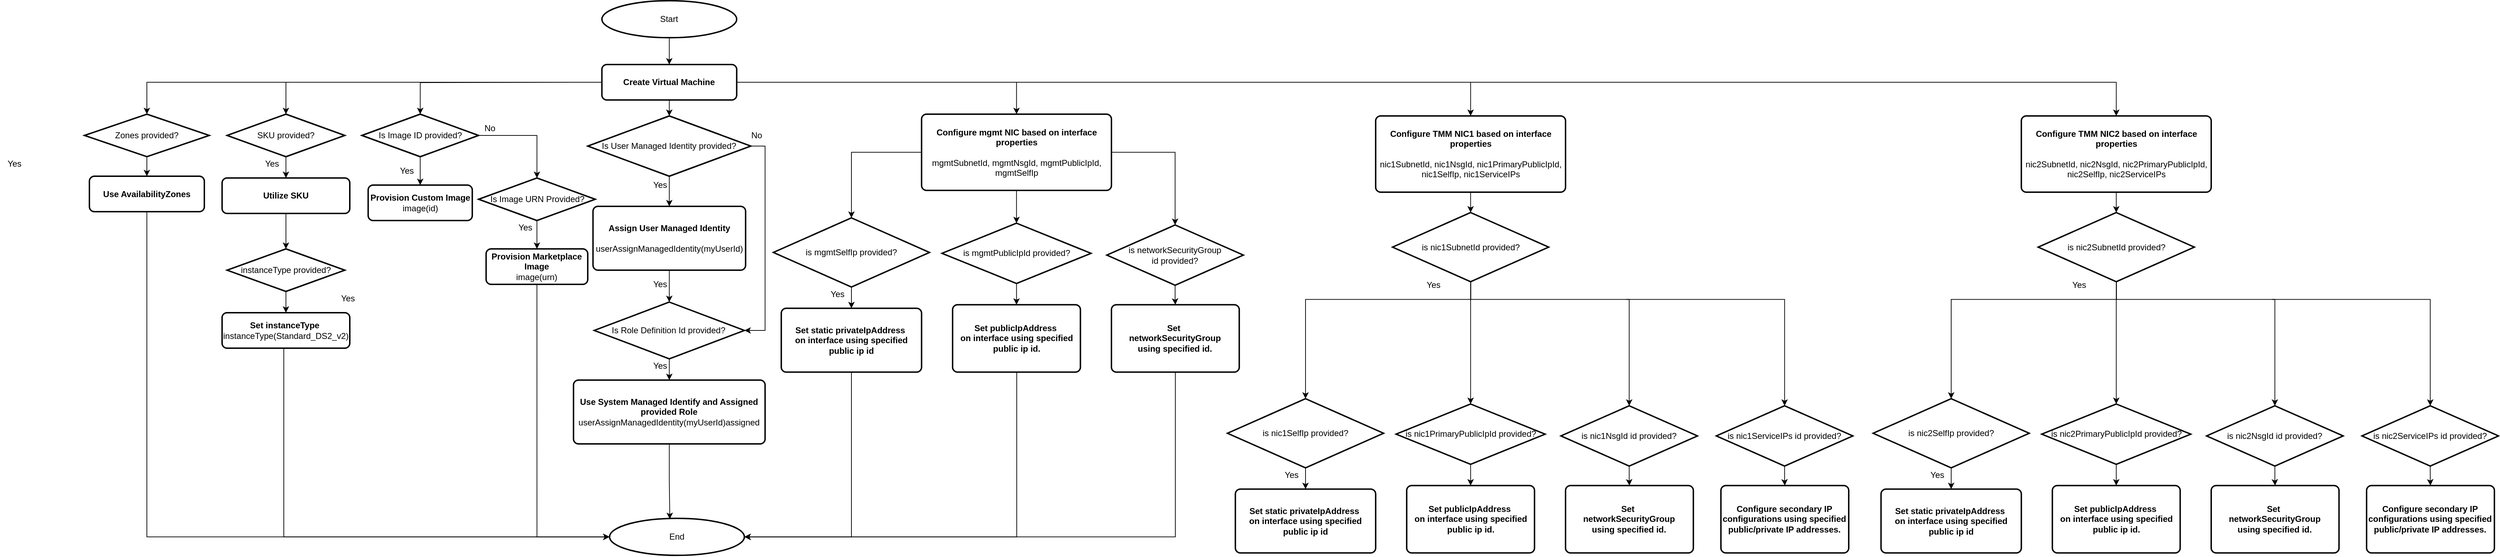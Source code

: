<mxfile version="13.9.5" type="device"><diagram id="C5RBs43oDa-KdzZeNtuy" name="Page-1"><mxGraphModel dx="3224" dy="2112" grid="1" gridSize="10" guides="1" tooltips="1" connect="1" arrows="1" fold="1" page="1" pageScale="1" pageWidth="827" pageHeight="1169" math="0" shadow="0"><root><mxCell id="WIyWlLk6GJQsqaUBKTNV-0"/><mxCell id="WIyWlLk6GJQsqaUBKTNV-1" parent="WIyWlLk6GJQsqaUBKTNV-0"/><mxCell id="RMS7R8UJaC6F2QO5qWQp-2" style="edgeStyle=orthogonalEdgeStyle;rounded=0;orthogonalLoop=1;jettySize=auto;html=1;exitX=0.5;exitY=1;exitDx=0;exitDy=0;exitPerimeter=0;" parent="WIyWlLk6GJQsqaUBKTNV-1" source="RMS7R8UJaC6F2QO5qWQp-0" target="RMS7R8UJaC6F2QO5qWQp-1" edge="1"><mxGeometry relative="1" as="geometry"/></mxCell><mxCell id="RMS7R8UJaC6F2QO5qWQp-0" value="Start" style="strokeWidth=2;html=1;shape=mxgraph.flowchart.start_1;whiteSpace=wrap;" parent="WIyWlLk6GJQsqaUBKTNV-1" vertex="1"><mxGeometry x="648.31" y="-20" width="190" height="52.18" as="geometry"/></mxCell><mxCell id="RMS7R8UJaC6F2QO5qWQp-8" style="edgeStyle=orthogonalEdgeStyle;rounded=0;orthogonalLoop=1;jettySize=auto;html=1;exitX=0;exitY=0.5;exitDx=0;exitDy=0;entryX=0.5;entryY=0;entryDx=0;entryDy=0;entryPerimeter=0;" parent="WIyWlLk6GJQsqaUBKTNV-1" source="RMS7R8UJaC6F2QO5qWQp-1" target="RMS7R8UJaC6F2QO5qWQp-7" edge="1"><mxGeometry relative="1" as="geometry"/></mxCell><mxCell id="RMS7R8UJaC6F2QO5qWQp-69" style="edgeStyle=orthogonalEdgeStyle;rounded=0;orthogonalLoop=1;jettySize=auto;html=1;entryX=0.5;entryY=0;entryDx=0;entryDy=0;entryPerimeter=0;" parent="WIyWlLk6GJQsqaUBKTNV-1" target="RMS7R8UJaC6F2QO5qWQp-11" edge="1"><mxGeometry relative="1" as="geometry"><mxPoint x="610" y="95" as="sourcePoint"/></mxGeometry></mxCell><mxCell id="RMS7R8UJaC6F2QO5qWQp-80" style="edgeStyle=orthogonalEdgeStyle;rounded=0;orthogonalLoop=1;jettySize=auto;html=1;exitX=0.5;exitY=1;exitDx=0;exitDy=0;entryX=0.5;entryY=0;entryDx=0;entryDy=0;entryPerimeter=0;" parent="WIyWlLk6GJQsqaUBKTNV-1" source="RMS7R8UJaC6F2QO5qWQp-1" target="RMS7R8UJaC6F2QO5qWQp-38" edge="1"><mxGeometry relative="1" as="geometry"/></mxCell><mxCell id="RMS7R8UJaC6F2QO5qWQp-82" style="edgeStyle=orthogonalEdgeStyle;rounded=0;orthogonalLoop=1;jettySize=auto;html=1;exitX=1;exitY=0.5;exitDx=0;exitDy=0;" parent="WIyWlLk6GJQsqaUBKTNV-1" source="RMS7R8UJaC6F2QO5qWQp-1" target="RMS7R8UJaC6F2QO5qWQp-79" edge="1"><mxGeometry relative="1" as="geometry"/></mxCell><mxCell id="RMS7R8UJaC6F2QO5qWQp-84" style="edgeStyle=orthogonalEdgeStyle;rounded=0;orthogonalLoop=1;jettySize=auto;html=1;exitX=0;exitY=0.5;exitDx=0;exitDy=0;entryX=0.5;entryY=0;entryDx=0;entryDy=0;entryPerimeter=0;" parent="WIyWlLk6GJQsqaUBKTNV-1" source="RMS7R8UJaC6F2QO5qWQp-1" target="RMS7R8UJaC6F2QO5qWQp-83" edge="1"><mxGeometry relative="1" as="geometry"/></mxCell><mxCell id="15H4J-Erxi-CRs9U1yE4-53" style="edgeStyle=orthogonalEdgeStyle;rounded=0;orthogonalLoop=1;jettySize=auto;html=1;entryX=0.5;entryY=0;entryDx=0;entryDy=0;" edge="1" parent="WIyWlLk6GJQsqaUBKTNV-1" source="RMS7R8UJaC6F2QO5qWQp-1" target="15H4J-Erxi-CRs9U1yE4-33"><mxGeometry relative="1" as="geometry"><mxPoint x="1940" y="140" as="targetPoint"/></mxGeometry></mxCell><mxCell id="15H4J-Erxi-CRs9U1yE4-77" style="edgeStyle=orthogonalEdgeStyle;rounded=0;orthogonalLoop=1;jettySize=auto;html=1;entryX=0.5;entryY=0;entryDx=0;entryDy=0;" edge="1" parent="WIyWlLk6GJQsqaUBKTNV-1" source="RMS7R8UJaC6F2QO5qWQp-1" target="15H4J-Erxi-CRs9U1yE4-57"><mxGeometry relative="1" as="geometry"/></mxCell><mxCell id="RMS7R8UJaC6F2QO5qWQp-1" value="&lt;b&gt;Create Virtual Machine&lt;/b&gt;" style="rounded=1;whiteSpace=wrap;html=1;absoluteArcSize=1;arcSize=14;strokeWidth=2;" parent="WIyWlLk6GJQsqaUBKTNV-1" vertex="1"><mxGeometry x="648.31" y="70" width="190" height="50" as="geometry"/></mxCell><mxCell id="RMS7R8UJaC6F2QO5qWQp-6" style="edgeStyle=orthogonalEdgeStyle;rounded=0;orthogonalLoop=1;jettySize=auto;html=1;exitX=0.5;exitY=1;exitDx=0;exitDy=0;exitPerimeter=0;entryX=0.5;entryY=0;entryDx=0;entryDy=0;" parent="WIyWlLk6GJQsqaUBKTNV-1" target="RMS7R8UJaC6F2QO5qWQp-5" edge="1"><mxGeometry relative="1" as="geometry"><mxPoint x="25" y="200" as="sourcePoint"/></mxGeometry></mxCell><mxCell id="RMS7R8UJaC6F2QO5qWQp-10" style="edgeStyle=orthogonalEdgeStyle;rounded=0;orthogonalLoop=1;jettySize=auto;html=1;exitX=0.5;exitY=1;exitDx=0;exitDy=0;exitPerimeter=0;" parent="WIyWlLk6GJQsqaUBKTNV-1" source="RMS7R8UJaC6F2QO5qWQp-7" target="RMS7R8UJaC6F2QO5qWQp-9" edge="1"><mxGeometry relative="1" as="geometry"/></mxCell><mxCell id="RMS7R8UJaC6F2QO5qWQp-7" value="SKU provided?" style="strokeWidth=2;html=1;shape=mxgraph.flowchart.decision;whiteSpace=wrap;" parent="WIyWlLk6GJQsqaUBKTNV-1" vertex="1"><mxGeometry x="120" y="140" width="166" height="60" as="geometry"/></mxCell><mxCell id="RMS7R8UJaC6F2QO5qWQp-15" style="edgeStyle=orthogonalEdgeStyle;rounded=0;orthogonalLoop=1;jettySize=auto;html=1;exitX=0.5;exitY=1;exitDx=0;exitDy=0;entryX=0.5;entryY=0;entryDx=0;entryDy=0;entryPerimeter=0;" parent="WIyWlLk6GJQsqaUBKTNV-1" source="RMS7R8UJaC6F2QO5qWQp-9" target="RMS7R8UJaC6F2QO5qWQp-14" edge="1"><mxGeometry relative="1" as="geometry"/></mxCell><mxCell id="RMS7R8UJaC6F2QO5qWQp-9" value="&lt;b&gt;Utilize SKU&lt;/b&gt;" style="rounded=1;whiteSpace=wrap;html=1;absoluteArcSize=1;arcSize=14;strokeWidth=2;" parent="WIyWlLk6GJQsqaUBKTNV-1" vertex="1"><mxGeometry x="113" y="230" width="180" height="50" as="geometry"/></mxCell><mxCell id="RMS7R8UJaC6F2QO5qWQp-29" style="edgeStyle=orthogonalEdgeStyle;rounded=0;orthogonalLoop=1;jettySize=auto;html=1;exitX=0.5;exitY=1;exitDx=0;exitDy=0;exitPerimeter=0;entryX=0.5;entryY=0;entryDx=0;entryDy=0;" parent="WIyWlLk6GJQsqaUBKTNV-1" source="RMS7R8UJaC6F2QO5qWQp-11" target="RMS7R8UJaC6F2QO5qWQp-23" edge="1"><mxGeometry relative="1" as="geometry"/></mxCell><mxCell id="RMS7R8UJaC6F2QO5qWQp-33" style="edgeStyle=orthogonalEdgeStyle;rounded=0;orthogonalLoop=1;jettySize=auto;html=1;exitX=1;exitY=0.5;exitDx=0;exitDy=0;exitPerimeter=0;entryX=0.5;entryY=0;entryDx=0;entryDy=0;entryPerimeter=0;" parent="WIyWlLk6GJQsqaUBKTNV-1" source="RMS7R8UJaC6F2QO5qWQp-11" target="RMS7R8UJaC6F2QO5qWQp-32" edge="1"><mxGeometry relative="1" as="geometry"/></mxCell><mxCell id="RMS7R8UJaC6F2QO5qWQp-11" value="Is Image ID provided?" style="strokeWidth=2;html=1;shape=mxgraph.flowchart.decision;whiteSpace=wrap;" parent="WIyWlLk6GJQsqaUBKTNV-1" vertex="1"><mxGeometry x="310" y="140" width="164.5" height="60" as="geometry"/></mxCell><mxCell id="RMS7R8UJaC6F2QO5qWQp-17" style="edgeStyle=orthogonalEdgeStyle;rounded=0;orthogonalLoop=1;jettySize=auto;html=1;exitX=0.5;exitY=1;exitDx=0;exitDy=0;exitPerimeter=0;entryX=0.5;entryY=0;entryDx=0;entryDy=0;" parent="WIyWlLk6GJQsqaUBKTNV-1" target="RMS7R8UJaC6F2QO5qWQp-16" edge="1"><mxGeometry relative="1" as="geometry"><mxPoint x="113" y="390" as="sourcePoint"/></mxGeometry></mxCell><mxCell id="RMS7R8UJaC6F2QO5qWQp-21" style="edgeStyle=orthogonalEdgeStyle;rounded=0;orthogonalLoop=1;jettySize=auto;html=1;exitX=0.5;exitY=1;exitDx=0;exitDy=0;exitPerimeter=0;entryX=0.5;entryY=0;entryDx=0;entryDy=0;" parent="WIyWlLk6GJQsqaUBKTNV-1" source="RMS7R8UJaC6F2QO5qWQp-14" target="RMS7R8UJaC6F2QO5qWQp-20" edge="1"><mxGeometry relative="1" as="geometry"/></mxCell><mxCell id="RMS7R8UJaC6F2QO5qWQp-14" value="instanceType provided?" style="strokeWidth=2;html=1;shape=mxgraph.flowchart.decision;whiteSpace=wrap;" parent="WIyWlLk6GJQsqaUBKTNV-1" vertex="1"><mxGeometry x="120" y="330" width="166" height="60" as="geometry"/></mxCell><mxCell id="RMS7R8UJaC6F2QO5qWQp-19" value="Yes" style="text;html=1;align=center;verticalAlign=middle;resizable=0;points=[];autosize=1;" parent="WIyWlLk6GJQsqaUBKTNV-1" vertex="1"><mxGeometry x="163" y="200" width="40" height="20" as="geometry"/></mxCell><mxCell id="RMS7R8UJaC6F2QO5qWQp-109" style="edgeStyle=orthogonalEdgeStyle;rounded=0;orthogonalLoop=1;jettySize=auto;html=1;exitX=0.25;exitY=1;exitDx=0;exitDy=0;entryX=0;entryY=0.5;entryDx=0;entryDy=0;entryPerimeter=0;" parent="WIyWlLk6GJQsqaUBKTNV-1" source="RMS7R8UJaC6F2QO5qWQp-20" target="RMS7R8UJaC6F2QO5qWQp-101" edge="1"><mxGeometry relative="1" as="geometry"><Array as="points"><mxPoint x="200" y="470"/><mxPoint x="200" y="736"/></Array></mxGeometry></mxCell><mxCell id="RMS7R8UJaC6F2QO5qWQp-20" value="&lt;b&gt;Set instanceType&lt;/b&gt;&amp;nbsp;&lt;br&gt;instanceType(Standard_DS2_v2)" style="rounded=1;whiteSpace=wrap;html=1;absoluteArcSize=1;arcSize=14;strokeWidth=2;" parent="WIyWlLk6GJQsqaUBKTNV-1" vertex="1"><mxGeometry x="113" y="420" width="180" height="50" as="geometry"/></mxCell><mxCell id="RMS7R8UJaC6F2QO5qWQp-22" value="Yes" style="text;html=1;align=center;verticalAlign=middle;resizable=0;points=[];autosize=1;" parent="WIyWlLk6GJQsqaUBKTNV-1" vertex="1"><mxGeometry x="270" y="390" width="40" height="20" as="geometry"/></mxCell><mxCell id="RMS7R8UJaC6F2QO5qWQp-23" value="&lt;b&gt;Provision Custom Image&lt;/b&gt;&lt;br&gt;image(id)" style="rounded=1;whiteSpace=wrap;html=1;absoluteArcSize=1;arcSize=14;strokeWidth=2;" parent="WIyWlLk6GJQsqaUBKTNV-1" vertex="1"><mxGeometry x="318.88" y="240" width="146.75" height="50" as="geometry"/></mxCell><mxCell id="RMS7R8UJaC6F2QO5qWQp-27" value="Yes" style="text;html=1;align=center;verticalAlign=middle;resizable=0;points=[];autosize=1;" parent="WIyWlLk6GJQsqaUBKTNV-1" vertex="1"><mxGeometry x="353" y="210" width="40" height="20" as="geometry"/></mxCell><mxCell id="RMS7R8UJaC6F2QO5qWQp-36" style="edgeStyle=orthogonalEdgeStyle;rounded=0;orthogonalLoop=1;jettySize=auto;html=1;exitX=0.5;exitY=1;exitDx=0;exitDy=0;exitPerimeter=0;entryX=0.5;entryY=0;entryDx=0;entryDy=0;" parent="WIyWlLk6GJQsqaUBKTNV-1" source="RMS7R8UJaC6F2QO5qWQp-32" target="RMS7R8UJaC6F2QO5qWQp-35" edge="1"><mxGeometry relative="1" as="geometry"/></mxCell><mxCell id="RMS7R8UJaC6F2QO5qWQp-32" value="Is Image URN Provided?" style="strokeWidth=2;html=1;shape=mxgraph.flowchart.decision;whiteSpace=wrap;" parent="WIyWlLk6GJQsqaUBKTNV-1" vertex="1"><mxGeometry x="474.5" y="230" width="164.5" height="60" as="geometry"/></mxCell><mxCell id="RMS7R8UJaC6F2QO5qWQp-34" value="No" style="text;html=1;align=center;verticalAlign=middle;resizable=0;points=[];autosize=1;" parent="WIyWlLk6GJQsqaUBKTNV-1" vertex="1"><mxGeometry x="474.5" y="150" width="30" height="20" as="geometry"/></mxCell><mxCell id="RMS7R8UJaC6F2QO5qWQp-111" style="edgeStyle=orthogonalEdgeStyle;rounded=0;orthogonalLoop=1;jettySize=auto;html=1;exitX=0.5;exitY=1;exitDx=0;exitDy=0;entryX=0;entryY=0.5;entryDx=0;entryDy=0;entryPerimeter=0;" parent="WIyWlLk6GJQsqaUBKTNV-1" source="RMS7R8UJaC6F2QO5qWQp-35" target="RMS7R8UJaC6F2QO5qWQp-101" edge="1"><mxGeometry relative="1" as="geometry"/></mxCell><mxCell id="RMS7R8UJaC6F2QO5qWQp-35" value="&lt;b&gt;Provision Marketplace Image&lt;/b&gt;&lt;br&gt;image(urn)" style="rounded=1;whiteSpace=wrap;html=1;absoluteArcSize=1;arcSize=14;strokeWidth=2;" parent="WIyWlLk6GJQsqaUBKTNV-1" vertex="1"><mxGeometry x="485.13" y="330" width="143.25" height="50" as="geometry"/></mxCell><mxCell id="RMS7R8UJaC6F2QO5qWQp-37" value="Yes" style="text;html=1;align=center;verticalAlign=middle;resizable=0;points=[];autosize=1;" parent="WIyWlLk6GJQsqaUBKTNV-1" vertex="1"><mxGeometry x="520" y="290" width="40" height="20" as="geometry"/></mxCell><mxCell id="RMS7R8UJaC6F2QO5qWQp-41" style="edgeStyle=orthogonalEdgeStyle;rounded=0;orthogonalLoop=1;jettySize=auto;html=1;exitX=0.5;exitY=1;exitDx=0;exitDy=0;exitPerimeter=0;entryX=0.5;entryY=0;entryDx=0;entryDy=0;" parent="WIyWlLk6GJQsqaUBKTNV-1" source="RMS7R8UJaC6F2QO5qWQp-38" target="RMS7R8UJaC6F2QO5qWQp-40" edge="1"><mxGeometry relative="1" as="geometry"/></mxCell><mxCell id="RMS7R8UJaC6F2QO5qWQp-53" style="edgeStyle=orthogonalEdgeStyle;rounded=0;orthogonalLoop=1;jettySize=auto;html=1;exitX=1;exitY=0.5;exitDx=0;exitDy=0;exitPerimeter=0;entryX=1;entryY=0.5;entryDx=0;entryDy=0;entryPerimeter=0;" parent="WIyWlLk6GJQsqaUBKTNV-1" source="RMS7R8UJaC6F2QO5qWQp-38" target="RMS7R8UJaC6F2QO5qWQp-49" edge="1"><mxGeometry relative="1" as="geometry"/></mxCell><mxCell id="RMS7R8UJaC6F2QO5qWQp-38" value="Is User Managed Identity provided?" style="strokeWidth=2;html=1;shape=mxgraph.flowchart.decision;whiteSpace=wrap;" parent="WIyWlLk6GJQsqaUBKTNV-1" vertex="1"><mxGeometry x="628.38" y="142.5" width="229.86" height="85" as="geometry"/></mxCell><mxCell id="RMS7R8UJaC6F2QO5qWQp-51" style="edgeStyle=orthogonalEdgeStyle;rounded=0;orthogonalLoop=1;jettySize=auto;html=1;exitX=0.5;exitY=1;exitDx=0;exitDy=0;entryX=0.5;entryY=0;entryDx=0;entryDy=0;entryPerimeter=0;" parent="WIyWlLk6GJQsqaUBKTNV-1" source="RMS7R8UJaC6F2QO5qWQp-40" target="RMS7R8UJaC6F2QO5qWQp-49" edge="1"><mxGeometry relative="1" as="geometry"/></mxCell><mxCell id="RMS7R8UJaC6F2QO5qWQp-40" value="&lt;b&gt;Assign User Managed Identity&lt;/b&gt;&lt;br&gt;&lt;br&gt;userAssignManagedIdentity(myUserId)" style="rounded=1;whiteSpace=wrap;html=1;absoluteArcSize=1;arcSize=14;strokeWidth=2;" parent="WIyWlLk6GJQsqaUBKTNV-1" vertex="1"><mxGeometry x="635.78" y="270" width="215.07" height="90" as="geometry"/></mxCell><mxCell id="RMS7R8UJaC6F2QO5qWQp-45" value="Yes" style="text;html=1;align=center;verticalAlign=middle;resizable=0;points=[];autosize=1;" parent="WIyWlLk6GJQsqaUBKTNV-1" vertex="1"><mxGeometry x="710" y="230" width="40" height="20" as="geometry"/></mxCell><mxCell id="RMS7R8UJaC6F2QO5qWQp-110" style="edgeStyle=orthogonalEdgeStyle;rounded=0;orthogonalLoop=1;jettySize=auto;html=1;entryX=0.447;entryY=0.019;entryDx=0;entryDy=0;entryPerimeter=0;" parent="WIyWlLk6GJQsqaUBKTNV-1" source="RMS7R8UJaC6F2QO5qWQp-46" target="RMS7R8UJaC6F2QO5qWQp-101" edge="1"><mxGeometry relative="1" as="geometry"/></mxCell><mxCell id="RMS7R8UJaC6F2QO5qWQp-46" value="&lt;b&gt;Use System Managed Identify and Assigned provided Role&lt;/b&gt;&lt;br&gt;userAssignManagedIdentity(myUserId)assigned" style="rounded=1;whiteSpace=wrap;html=1;absoluteArcSize=1;arcSize=14;strokeWidth=2;" parent="WIyWlLk6GJQsqaUBKTNV-1" vertex="1"><mxGeometry x="608.31" y="515" width="270" height="90" as="geometry"/></mxCell><mxCell id="RMS7R8UJaC6F2QO5qWQp-55" style="edgeStyle=orthogonalEdgeStyle;rounded=0;orthogonalLoop=1;jettySize=auto;html=1;exitX=0.5;exitY=1;exitDx=0;exitDy=0;exitPerimeter=0;entryX=0.5;entryY=0;entryDx=0;entryDy=0;" parent="WIyWlLk6GJQsqaUBKTNV-1" source="RMS7R8UJaC6F2QO5qWQp-49" target="RMS7R8UJaC6F2QO5qWQp-46" edge="1"><mxGeometry relative="1" as="geometry"/></mxCell><mxCell id="RMS7R8UJaC6F2QO5qWQp-49" value="Is Role Definition Id provided?&amp;nbsp;" style="strokeWidth=2;html=1;shape=mxgraph.flowchart.decision;whiteSpace=wrap;" parent="WIyWlLk6GJQsqaUBKTNV-1" vertex="1"><mxGeometry x="637.5" y="405" width="211.62" height="80" as="geometry"/></mxCell><mxCell id="RMS7R8UJaC6F2QO5qWQp-52" value="Yes" style="text;html=1;align=center;verticalAlign=middle;resizable=0;points=[];autosize=1;" parent="WIyWlLk6GJQsqaUBKTNV-1" vertex="1"><mxGeometry x="710" y="370" width="40" height="20" as="geometry"/></mxCell><mxCell id="RMS7R8UJaC6F2QO5qWQp-54" value="No" style="text;html=1;align=center;verticalAlign=middle;resizable=0;points=[];autosize=1;" parent="WIyWlLk6GJQsqaUBKTNV-1" vertex="1"><mxGeometry x="850.85" y="160" width="30" height="20" as="geometry"/></mxCell><mxCell id="RMS7R8UJaC6F2QO5qWQp-56" value="Yes" style="text;html=1;align=center;verticalAlign=middle;resizable=0;points=[];autosize=1;" parent="WIyWlLk6GJQsqaUBKTNV-1" vertex="1"><mxGeometry x="710" y="485" width="40" height="20" as="geometry"/></mxCell><mxCell id="RMS7R8UJaC6F2QO5qWQp-62" style="edgeStyle=orthogonalEdgeStyle;rounded=0;orthogonalLoop=1;jettySize=auto;html=1;exitX=0.5;exitY=1;exitDx=0;exitDy=0;exitPerimeter=0;" parent="WIyWlLk6GJQsqaUBKTNV-1" target="RMS7R8UJaC6F2QO5qWQp-61" edge="1"><mxGeometry relative="1" as="geometry"><mxPoint x="1003.8" y="220" as="sourcePoint"/></mxGeometry></mxCell><mxCell id="RMS7R8UJaC6F2QO5qWQp-66" style="edgeStyle=orthogonalEdgeStyle;rounded=0;orthogonalLoop=1;jettySize=auto;html=1;exitX=1;exitY=0.5;exitDx=0;exitDy=0;exitPerimeter=0;entryX=0.5;entryY=0;entryDx=0;entryDy=0;" parent="WIyWlLk6GJQsqaUBKTNV-1" target="RMS7R8UJaC6F2QO5qWQp-64" edge="1"><mxGeometry relative="1" as="geometry"><mxPoint x="1118.73" y="177.5" as="sourcePoint"/></mxGeometry></mxCell><mxCell id="RMS7R8UJaC6F2QO5qWQp-71" style="edgeStyle=orthogonalEdgeStyle;rounded=0;orthogonalLoop=1;jettySize=auto;html=1;exitX=0.5;exitY=1;exitDx=0;exitDy=0;" parent="WIyWlLk6GJQsqaUBKTNV-1" target="RMS7R8UJaC6F2QO5qWQp-70" edge="1"><mxGeometry relative="1" as="geometry"><mxPoint x="1003.8" y="340" as="sourcePoint"/></mxGeometry></mxCell><mxCell id="RMS7R8UJaC6F2QO5qWQp-74" style="edgeStyle=orthogonalEdgeStyle;rounded=0;orthogonalLoop=1;jettySize=auto;html=1;exitX=0.5;exitY=1;exitDx=0;exitDy=0;entryX=0.5;entryY=0;entryDx=0;entryDy=0;entryPerimeter=0;" parent="WIyWlLk6GJQsqaUBKTNV-1" target="RMS7R8UJaC6F2QO5qWQp-73" edge="1"><mxGeometry relative="1" as="geometry"><mxPoint x="1226.2" y="340" as="sourcePoint"/></mxGeometry></mxCell><mxCell id="RMS7R8UJaC6F2QO5qWQp-77" style="edgeStyle=orthogonalEdgeStyle;rounded=0;orthogonalLoop=1;jettySize=auto;html=1;exitX=0;exitY=0.5;exitDx=0;exitDy=0;exitPerimeter=0;entryX=1;entryY=0.5;entryDx=0;entryDy=0;" parent="WIyWlLk6GJQsqaUBKTNV-1" source="RMS7R8UJaC6F2QO5qWQp-73" edge="1"><mxGeometry relative="1" as="geometry"><mxPoint x="1086.9" y="430" as="targetPoint"/></mxGeometry></mxCell><mxCell id="RMS7R8UJaC6F2QO5qWQp-89" style="edgeStyle=orthogonalEdgeStyle;rounded=0;orthogonalLoop=1;jettySize=auto;html=1;exitX=0;exitY=0.5;exitDx=0;exitDy=0;" parent="WIyWlLk6GJQsqaUBKTNV-1" source="RMS7R8UJaC6F2QO5qWQp-79" target="RMS7R8UJaC6F2QO5qWQp-88" edge="1"><mxGeometry relative="1" as="geometry"/></mxCell><mxCell id="RMS7R8UJaC6F2QO5qWQp-91" style="edgeStyle=orthogonalEdgeStyle;rounded=0;orthogonalLoop=1;jettySize=auto;html=1;exitX=0.5;exitY=1;exitDx=0;exitDy=0;entryX=0.5;entryY=0;entryDx=0;entryDy=0;entryPerimeter=0;" parent="WIyWlLk6GJQsqaUBKTNV-1" source="RMS7R8UJaC6F2QO5qWQp-79" target="RMS7R8UJaC6F2QO5qWQp-90" edge="1"><mxGeometry relative="1" as="geometry"/></mxCell><mxCell id="RMS7R8UJaC6F2QO5qWQp-93" style="edgeStyle=orthogonalEdgeStyle;rounded=0;orthogonalLoop=1;jettySize=auto;html=1;exitX=1;exitY=0.5;exitDx=0;exitDy=0;entryX=0.5;entryY=0;entryDx=0;entryDy=0;entryPerimeter=0;" parent="WIyWlLk6GJQsqaUBKTNV-1" source="RMS7R8UJaC6F2QO5qWQp-79" target="RMS7R8UJaC6F2QO5qWQp-92" edge="1"><mxGeometry relative="1" as="geometry"/></mxCell><mxCell id="RMS7R8UJaC6F2QO5qWQp-79" value="&lt;b&gt;Configure mgmt NIC based on interface properties&lt;/b&gt;&lt;br&gt;&lt;br&gt;&lt;div&gt;mgmtSubnetId, mgmtNsgId, mgmtPublicIpId, mgmtSelfIp&lt;/div&gt;" style="rounded=1;whiteSpace=wrap;html=1;absoluteArcSize=1;arcSize=14;strokeWidth=2;" parent="WIyWlLk6GJQsqaUBKTNV-1" vertex="1"><mxGeometry x="1098.87" y="140" width="267.6" height="107.5" as="geometry"/></mxCell><mxCell id="RMS7R8UJaC6F2QO5qWQp-86" style="edgeStyle=orthogonalEdgeStyle;rounded=0;orthogonalLoop=1;jettySize=auto;html=1;exitX=0.5;exitY=1;exitDx=0;exitDy=0;exitPerimeter=0;entryX=0.5;entryY=0;entryDx=0;entryDy=0;" parent="WIyWlLk6GJQsqaUBKTNV-1" source="RMS7R8UJaC6F2QO5qWQp-83" target="RMS7R8UJaC6F2QO5qWQp-85" edge="1"><mxGeometry relative="1" as="geometry"/></mxCell><mxCell id="RMS7R8UJaC6F2QO5qWQp-83" value="Zones provided?" style="strokeWidth=2;html=1;shape=mxgraph.flowchart.decision;whiteSpace=wrap;" parent="WIyWlLk6GJQsqaUBKTNV-1" vertex="1"><mxGeometry x="-81" y="140" width="176" height="60" as="geometry"/></mxCell><mxCell id="RMS7R8UJaC6F2QO5qWQp-103" style="edgeStyle=orthogonalEdgeStyle;rounded=0;orthogonalLoop=1;jettySize=auto;html=1;exitX=0.5;exitY=1;exitDx=0;exitDy=0;entryX=0;entryY=0.5;entryDx=0;entryDy=0;entryPerimeter=0;" parent="WIyWlLk6GJQsqaUBKTNV-1" source="RMS7R8UJaC6F2QO5qWQp-85" target="RMS7R8UJaC6F2QO5qWQp-101" edge="1"><mxGeometry relative="1" as="geometry"/></mxCell><mxCell id="RMS7R8UJaC6F2QO5qWQp-85" value="&lt;b&gt;Use AvailabilityZones&lt;/b&gt;" style="rounded=1;whiteSpace=wrap;html=1;absoluteArcSize=1;arcSize=14;strokeWidth=2;" parent="WIyWlLk6GJQsqaUBKTNV-1" vertex="1"><mxGeometry x="-74" y="227.5" width="162" height="50" as="geometry"/></mxCell><mxCell id="RMS7R8UJaC6F2QO5qWQp-87" value="Yes" style="text;html=1;align=center;verticalAlign=middle;resizable=0;points=[];autosize=1;" parent="WIyWlLk6GJQsqaUBKTNV-1" vertex="1"><mxGeometry x="-200" y="200" width="40" height="20" as="geometry"/></mxCell><mxCell id="RMS7R8UJaC6F2QO5qWQp-97" style="edgeStyle=orthogonalEdgeStyle;rounded=0;orthogonalLoop=1;jettySize=auto;html=1;exitX=0.5;exitY=1;exitDx=0;exitDy=0;exitPerimeter=0;entryX=0.5;entryY=0;entryDx=0;entryDy=0;" parent="WIyWlLk6GJQsqaUBKTNV-1" source="RMS7R8UJaC6F2QO5qWQp-88" target="RMS7R8UJaC6F2QO5qWQp-94" edge="1"><mxGeometry relative="1" as="geometry"/></mxCell><mxCell id="RMS7R8UJaC6F2QO5qWQp-88" value="is mgmtSelfIp&amp;nbsp;provided?" style="strokeWidth=2;html=1;shape=mxgraph.flowchart.decision;whiteSpace=wrap;" parent="WIyWlLk6GJQsqaUBKTNV-1" vertex="1"><mxGeometry x="890" y="286.25" width="220" height="97.5" as="geometry"/></mxCell><mxCell id="RMS7R8UJaC6F2QO5qWQp-99" style="edgeStyle=orthogonalEdgeStyle;rounded=0;orthogonalLoop=1;jettySize=auto;html=1;exitX=0.5;exitY=1;exitDx=0;exitDy=0;exitPerimeter=0;" parent="WIyWlLk6GJQsqaUBKTNV-1" source="RMS7R8UJaC6F2QO5qWQp-90" target="RMS7R8UJaC6F2QO5qWQp-95" edge="1"><mxGeometry relative="1" as="geometry"/></mxCell><mxCell id="RMS7R8UJaC6F2QO5qWQp-90" value="is mgmtPublicIpId provided?" style="strokeWidth=2;html=1;shape=mxgraph.flowchart.decision;whiteSpace=wrap;" parent="WIyWlLk6GJQsqaUBKTNV-1" vertex="1"><mxGeometry x="1127.67" y="293.75" width="210" height="85" as="geometry"/></mxCell><mxCell id="RMS7R8UJaC6F2QO5qWQp-100" style="edgeStyle=orthogonalEdgeStyle;rounded=0;orthogonalLoop=1;jettySize=auto;html=1;exitX=0.5;exitY=1;exitDx=0;exitDy=0;exitPerimeter=0;" parent="WIyWlLk6GJQsqaUBKTNV-1" source="RMS7R8UJaC6F2QO5qWQp-92" target="RMS7R8UJaC6F2QO5qWQp-96" edge="1"><mxGeometry relative="1" as="geometry"/></mxCell><mxCell id="RMS7R8UJaC6F2QO5qWQp-92" value="is&amp;nbsp;networkSecurityGroup id&amp;nbsp;provided?" style="strokeWidth=2;html=1;shape=mxgraph.flowchart.decision;whiteSpace=wrap;" parent="WIyWlLk6GJQsqaUBKTNV-1" vertex="1"><mxGeometry x="1360" y="296.25" width="192.4" height="85" as="geometry"/></mxCell><mxCell id="RMS7R8UJaC6F2QO5qWQp-115" style="edgeStyle=orthogonalEdgeStyle;rounded=0;orthogonalLoop=1;jettySize=auto;html=1;exitX=0.5;exitY=1;exitDx=0;exitDy=0;entryX=1;entryY=0.5;entryDx=0;entryDy=0;entryPerimeter=0;" parent="WIyWlLk6GJQsqaUBKTNV-1" source="RMS7R8UJaC6F2QO5qWQp-94" target="RMS7R8UJaC6F2QO5qWQp-101" edge="1"><mxGeometry relative="1" as="geometry"/></mxCell><mxCell id="RMS7R8UJaC6F2QO5qWQp-94" value="&lt;div&gt;&lt;b&gt;Set static privateIpAddress&amp;nbsp;&lt;/b&gt;&lt;/div&gt;&lt;div&gt;&lt;b&gt;on interface using specified public ip id&lt;/b&gt;&lt;/div&gt;" style="rounded=1;whiteSpace=wrap;html=1;absoluteArcSize=1;arcSize=14;strokeWidth=2;" parent="WIyWlLk6GJQsqaUBKTNV-1" vertex="1"><mxGeometry x="901.13" y="413.75" width="197.74" height="90" as="geometry"/></mxCell><mxCell id="RMS7R8UJaC6F2QO5qWQp-117" style="edgeStyle=orthogonalEdgeStyle;rounded=0;orthogonalLoop=1;jettySize=auto;html=1;exitX=0.75;exitY=1;exitDx=0;exitDy=0;entryX=1;entryY=0.5;entryDx=0;entryDy=0;entryPerimeter=0;" parent="WIyWlLk6GJQsqaUBKTNV-1" source="RMS7R8UJaC6F2QO5qWQp-95" target="RMS7R8UJaC6F2QO5qWQp-101" edge="1"><mxGeometry relative="1" as="geometry"><Array as="points"><mxPoint x="1233" y="504"/><mxPoint x="1233" y="736"/></Array></mxGeometry></mxCell><mxCell id="RMS7R8UJaC6F2QO5qWQp-95" value="&lt;div&gt;&lt;b&gt;Set publicIpAddress&amp;nbsp;&lt;/b&gt;&lt;/div&gt;&lt;div&gt;&lt;b&gt;on interface using specified public ip id.&lt;/b&gt;&lt;/div&gt;" style="rounded=1;whiteSpace=wrap;html=1;absoluteArcSize=1;arcSize=14;strokeWidth=2;" parent="WIyWlLk6GJQsqaUBKTNV-1" vertex="1"><mxGeometry x="1142.6" y="408.75" width="180.14" height="95" as="geometry"/></mxCell><mxCell id="RMS7R8UJaC6F2QO5qWQp-121" style="edgeStyle=orthogonalEdgeStyle;rounded=0;orthogonalLoop=1;jettySize=auto;html=1;exitX=0.5;exitY=1;exitDx=0;exitDy=0;entryX=1;entryY=0.5;entryDx=0;entryDy=0;entryPerimeter=0;" parent="WIyWlLk6GJQsqaUBKTNV-1" source="RMS7R8UJaC6F2QO5qWQp-96" target="RMS7R8UJaC6F2QO5qWQp-101" edge="1"><mxGeometry relative="1" as="geometry"/></mxCell><mxCell id="RMS7R8UJaC6F2QO5qWQp-96" value="&lt;b&gt;Set&amp;nbsp;&lt;/b&gt;&lt;div&gt;&lt;b&gt;networkSecurityGroup&lt;/b&gt;&lt;/div&gt;&lt;div&gt;&lt;b&gt;using specified id.&lt;/b&gt;&lt;/div&gt;" style="rounded=1;whiteSpace=wrap;html=1;absoluteArcSize=1;arcSize=14;strokeWidth=2;" parent="WIyWlLk6GJQsqaUBKTNV-1" vertex="1"><mxGeometry x="1366.47" y="408.75" width="180.14" height="95" as="geometry"/></mxCell><mxCell id="RMS7R8UJaC6F2QO5qWQp-98" value="Yes" style="text;html=1;align=center;verticalAlign=middle;resizable=0;points=[];autosize=1;" parent="WIyWlLk6GJQsqaUBKTNV-1" vertex="1"><mxGeometry x="960" y="383.75" width="40" height="20" as="geometry"/></mxCell><mxCell id="RMS7R8UJaC6F2QO5qWQp-101" value="End" style="strokeWidth=2;html=1;shape=mxgraph.flowchart.start_1;whiteSpace=wrap;" parent="WIyWlLk6GJQsqaUBKTNV-1" vertex="1"><mxGeometry x="659.12" y="710" width="190" height="52.18" as="geometry"/></mxCell><mxCell id="15H4J-Erxi-CRs9U1yE4-30" style="edgeStyle=orthogonalEdgeStyle;rounded=0;orthogonalLoop=1;jettySize=auto;html=1;" edge="1" parent="WIyWlLk6GJQsqaUBKTNV-1" target="15H4J-Erxi-CRs9U1yE4-35"><mxGeometry relative="1" as="geometry"><mxPoint x="1873" y="361.25" as="sourcePoint"/><Array as="points"><mxPoint x="1873" y="401.25"/><mxPoint x="1640" y="401.25"/></Array></mxGeometry></mxCell><mxCell id="15H4J-Erxi-CRs9U1yE4-31" style="edgeStyle=orthogonalEdgeStyle;rounded=0;orthogonalLoop=1;jettySize=auto;html=1;exitX=0.5;exitY=1;exitDx=0;exitDy=0;entryX=0.5;entryY=0;entryDx=0;entryDy=0;entryPerimeter=0;" edge="1" parent="WIyWlLk6GJQsqaUBKTNV-1" source="15H4J-Erxi-CRs9U1yE4-44" target="15H4J-Erxi-CRs9U1yE4-37"><mxGeometry relative="1" as="geometry"/></mxCell><mxCell id="15H4J-Erxi-CRs9U1yE4-32" style="edgeStyle=orthogonalEdgeStyle;rounded=0;orthogonalLoop=1;jettySize=auto;html=1;entryX=0.5;entryY=0;entryDx=0;entryDy=0;entryPerimeter=0;" edge="1" parent="WIyWlLk6GJQsqaUBKTNV-1" target="15H4J-Erxi-CRs9U1yE4-39"><mxGeometry relative="1" as="geometry"><mxPoint x="1873" y="361.25" as="sourcePoint"/><Array as="points"><mxPoint x="1873" y="401.25"/><mxPoint x="2096" y="401.25"/></Array></mxGeometry></mxCell><mxCell id="15H4J-Erxi-CRs9U1yE4-33" value="&lt;b&gt;Configure TMM NIC1 based on interface properties&lt;/b&gt;&lt;br&gt;&lt;br&gt;&lt;div&gt;nic1SubnetId, nic1NsgId, nic1PrimaryPublicIpId, nic1SelfIp, nic1ServiceIPs&lt;/div&gt;" style="rounded=1;whiteSpace=wrap;html=1;absoluteArcSize=1;arcSize=14;strokeWidth=2;" vertex="1" parent="WIyWlLk6GJQsqaUBKTNV-1"><mxGeometry x="1738.87" y="142.5" width="267.6" height="107.5" as="geometry"/></mxCell><mxCell id="15H4J-Erxi-CRs9U1yE4-34" style="edgeStyle=orthogonalEdgeStyle;rounded=0;orthogonalLoop=1;jettySize=auto;html=1;exitX=0.5;exitY=1;exitDx=0;exitDy=0;exitPerimeter=0;entryX=0.5;entryY=0;entryDx=0;entryDy=0;" edge="1" parent="WIyWlLk6GJQsqaUBKTNV-1" source="15H4J-Erxi-CRs9U1yE4-35" target="15H4J-Erxi-CRs9U1yE4-40"><mxGeometry relative="1" as="geometry"/></mxCell><mxCell id="15H4J-Erxi-CRs9U1yE4-35" value="is nic1SelfIp&amp;nbsp;provided?" style="strokeWidth=2;html=1;shape=mxgraph.flowchart.decision;whiteSpace=wrap;" vertex="1" parent="WIyWlLk6GJQsqaUBKTNV-1"><mxGeometry x="1530" y="541.25" width="220" height="97.5" as="geometry"/></mxCell><mxCell id="15H4J-Erxi-CRs9U1yE4-36" style="edgeStyle=orthogonalEdgeStyle;rounded=0;orthogonalLoop=1;jettySize=auto;html=1;exitX=0.5;exitY=1;exitDx=0;exitDy=0;exitPerimeter=0;" edge="1" parent="WIyWlLk6GJQsqaUBKTNV-1" source="15H4J-Erxi-CRs9U1yE4-37" target="15H4J-Erxi-CRs9U1yE4-41"><mxGeometry relative="1" as="geometry"/></mxCell><mxCell id="15H4J-Erxi-CRs9U1yE4-37" value="is nic1PrimaryPublicIpId&amp;nbsp;provided?" style="strokeWidth=2;html=1;shape=mxgraph.flowchart.decision;whiteSpace=wrap;" vertex="1" parent="WIyWlLk6GJQsqaUBKTNV-1"><mxGeometry x="1767.67" y="548.75" width="210" height="85" as="geometry"/></mxCell><mxCell id="15H4J-Erxi-CRs9U1yE4-38" style="edgeStyle=orthogonalEdgeStyle;rounded=0;orthogonalLoop=1;jettySize=auto;html=1;exitX=0.5;exitY=1;exitDx=0;exitDy=0;exitPerimeter=0;" edge="1" parent="WIyWlLk6GJQsqaUBKTNV-1" source="15H4J-Erxi-CRs9U1yE4-39" target="15H4J-Erxi-CRs9U1yE4-42"><mxGeometry relative="1" as="geometry"/></mxCell><mxCell id="15H4J-Erxi-CRs9U1yE4-39" value="is nic1NsgId&amp;nbsp;id&amp;nbsp;provided?" style="strokeWidth=2;html=1;shape=mxgraph.flowchart.decision;whiteSpace=wrap;" vertex="1" parent="WIyWlLk6GJQsqaUBKTNV-1"><mxGeometry x="2000" y="551.25" width="192.4" height="85" as="geometry"/></mxCell><mxCell id="15H4J-Erxi-CRs9U1yE4-40" value="&lt;div&gt;&lt;b&gt;Set static privateIpAddress&amp;nbsp;&lt;/b&gt;&lt;/div&gt;&lt;div&gt;&lt;b&gt;on interface using specified public ip id&lt;/b&gt;&lt;/div&gt;" style="rounded=1;whiteSpace=wrap;html=1;absoluteArcSize=1;arcSize=14;strokeWidth=2;" vertex="1" parent="WIyWlLk6GJQsqaUBKTNV-1"><mxGeometry x="1541.13" y="668.75" width="197.74" height="90" as="geometry"/></mxCell><mxCell id="15H4J-Erxi-CRs9U1yE4-41" value="&lt;div&gt;&lt;b&gt;Set publicIpAddress&amp;nbsp;&lt;/b&gt;&lt;/div&gt;&lt;div&gt;&lt;b&gt;on interface using specified public ip id.&lt;/b&gt;&lt;/div&gt;" style="rounded=1;whiteSpace=wrap;html=1;absoluteArcSize=1;arcSize=14;strokeWidth=2;" vertex="1" parent="WIyWlLk6GJQsqaUBKTNV-1"><mxGeometry x="1782.6" y="663.75" width="180.14" height="95" as="geometry"/></mxCell><mxCell id="15H4J-Erxi-CRs9U1yE4-42" value="&lt;b&gt;Set&amp;nbsp;&lt;/b&gt;&lt;div&gt;&lt;b&gt;networkSecurityGroup&lt;/b&gt;&lt;/div&gt;&lt;div&gt;&lt;b&gt;using specified id.&lt;/b&gt;&lt;/div&gt;" style="rounded=1;whiteSpace=wrap;html=1;absoluteArcSize=1;arcSize=14;strokeWidth=2;" vertex="1" parent="WIyWlLk6GJQsqaUBKTNV-1"><mxGeometry x="2006.47" y="663.75" width="180.14" height="95" as="geometry"/></mxCell><mxCell id="15H4J-Erxi-CRs9U1yE4-43" value="Yes" style="text;html=1;align=center;verticalAlign=middle;resizable=0;points=[];autosize=1;" vertex="1" parent="WIyWlLk6GJQsqaUBKTNV-1"><mxGeometry x="1600" y="638.75" width="40" height="20" as="geometry"/></mxCell><mxCell id="15H4J-Erxi-CRs9U1yE4-44" value="is nic1SubnetId&amp;nbsp;provided?" style="strokeWidth=2;html=1;shape=mxgraph.flowchart.decision;whiteSpace=wrap;" vertex="1" parent="WIyWlLk6GJQsqaUBKTNV-1"><mxGeometry x="1762.67" y="278.75" width="220" height="97.5" as="geometry"/></mxCell><mxCell id="15H4J-Erxi-CRs9U1yE4-45" style="edgeStyle=orthogonalEdgeStyle;rounded=0;orthogonalLoop=1;jettySize=auto;html=1;exitX=0.5;exitY=1;exitDx=0;exitDy=0;entryX=0.5;entryY=0;entryDx=0;entryDy=0;entryPerimeter=0;" edge="1" parent="WIyWlLk6GJQsqaUBKTNV-1" source="15H4J-Erxi-CRs9U1yE4-33" target="15H4J-Erxi-CRs9U1yE4-44"><mxGeometry relative="1" as="geometry"><mxPoint x="1872.67" y="250" as="sourcePoint"/><mxPoint x="1872.67" y="548.75" as="targetPoint"/></mxGeometry></mxCell><mxCell id="15H4J-Erxi-CRs9U1yE4-46" value="Yes" style="text;html=1;align=center;verticalAlign=middle;resizable=0;points=[];autosize=1;" vertex="1" parent="WIyWlLk6GJQsqaUBKTNV-1"><mxGeometry x="1800" y="371.25" width="40" height="20" as="geometry"/></mxCell><mxCell id="15H4J-Erxi-CRs9U1yE4-47" style="edgeStyle=orthogonalEdgeStyle;rounded=0;orthogonalLoop=1;jettySize=auto;html=1;entryX=0.5;entryY=0;entryDx=0;entryDy=0;entryPerimeter=0;" edge="1" parent="WIyWlLk6GJQsqaUBKTNV-1" target="15H4J-Erxi-CRs9U1yE4-48"><mxGeometry relative="1" as="geometry"><mxPoint x="2092" y="401.25" as="sourcePoint"/><Array as="points"><mxPoint x="2092" y="401.25"/><mxPoint x="2315" y="401.25"/></Array></mxGeometry></mxCell><mxCell id="15H4J-Erxi-CRs9U1yE4-52" style="edgeStyle=orthogonalEdgeStyle;rounded=0;orthogonalLoop=1;jettySize=auto;html=1;entryX=0.5;entryY=0;entryDx=0;entryDy=0;" edge="1" parent="WIyWlLk6GJQsqaUBKTNV-1" source="15H4J-Erxi-CRs9U1yE4-48" target="15H4J-Erxi-CRs9U1yE4-49"><mxGeometry relative="1" as="geometry"/></mxCell><mxCell id="15H4J-Erxi-CRs9U1yE4-48" value="is nic1ServiceIPs&amp;nbsp;id&amp;nbsp;provided?" style="strokeWidth=2;html=1;shape=mxgraph.flowchart.decision;whiteSpace=wrap;" vertex="1" parent="WIyWlLk6GJQsqaUBKTNV-1"><mxGeometry x="2219" y="551.25" width="192.4" height="85" as="geometry"/></mxCell><mxCell id="15H4J-Erxi-CRs9U1yE4-49" value="&lt;b&gt;Configure secondary IP configurations using specified public/private IP addresses.&lt;/b&gt;" style="rounded=1;whiteSpace=wrap;html=1;absoluteArcSize=1;arcSize=14;strokeWidth=2;" vertex="1" parent="WIyWlLk6GJQsqaUBKTNV-1"><mxGeometry x="2225.47" y="663.75" width="180.14" height="95" as="geometry"/></mxCell><mxCell id="15H4J-Erxi-CRs9U1yE4-54" style="edgeStyle=orthogonalEdgeStyle;rounded=0;orthogonalLoop=1;jettySize=auto;html=1;" edge="1" parent="WIyWlLk6GJQsqaUBKTNV-1" target="15H4J-Erxi-CRs9U1yE4-59"><mxGeometry relative="1" as="geometry"><mxPoint x="2783" y="361.25" as="sourcePoint"/><Array as="points"><mxPoint x="2783" y="401.25"/><mxPoint x="2550" y="401.25"/></Array></mxGeometry></mxCell><mxCell id="15H4J-Erxi-CRs9U1yE4-55" style="edgeStyle=orthogonalEdgeStyle;rounded=0;orthogonalLoop=1;jettySize=auto;html=1;exitX=0.5;exitY=1;exitDx=0;exitDy=0;entryX=0.5;entryY=0;entryDx=0;entryDy=0;entryPerimeter=0;" edge="1" parent="WIyWlLk6GJQsqaUBKTNV-1" source="15H4J-Erxi-CRs9U1yE4-68" target="15H4J-Erxi-CRs9U1yE4-61"><mxGeometry relative="1" as="geometry"/></mxCell><mxCell id="15H4J-Erxi-CRs9U1yE4-56" style="edgeStyle=orthogonalEdgeStyle;rounded=0;orthogonalLoop=1;jettySize=auto;html=1;entryX=0.5;entryY=0;entryDx=0;entryDy=0;entryPerimeter=0;" edge="1" parent="WIyWlLk6GJQsqaUBKTNV-1" target="15H4J-Erxi-CRs9U1yE4-63"><mxGeometry relative="1" as="geometry"><mxPoint x="2783" y="361.25" as="sourcePoint"/><Array as="points"><mxPoint x="2783" y="401.25"/><mxPoint x="3006" y="401.25"/></Array></mxGeometry></mxCell><mxCell id="15H4J-Erxi-CRs9U1yE4-57" value="&lt;b&gt;Configure TMM NIC2 based on interface properties&lt;/b&gt;&lt;br&gt;&lt;br&gt;&lt;div&gt;&lt;/div&gt;nic2SubnetId, nic2NsgId, nic2PrimaryPublicIpId, nic2SelfIp, nic2ServiceIPs" style="rounded=1;whiteSpace=wrap;html=1;absoluteArcSize=1;arcSize=14;strokeWidth=2;" vertex="1" parent="WIyWlLk6GJQsqaUBKTNV-1"><mxGeometry x="2648.87" y="142.5" width="267.6" height="107.5" as="geometry"/></mxCell><mxCell id="15H4J-Erxi-CRs9U1yE4-58" style="edgeStyle=orthogonalEdgeStyle;rounded=0;orthogonalLoop=1;jettySize=auto;html=1;exitX=0.5;exitY=1;exitDx=0;exitDy=0;exitPerimeter=0;entryX=0.5;entryY=0;entryDx=0;entryDy=0;" edge="1" parent="WIyWlLk6GJQsqaUBKTNV-1" source="15H4J-Erxi-CRs9U1yE4-59" target="15H4J-Erxi-CRs9U1yE4-64"><mxGeometry relative="1" as="geometry"/></mxCell><mxCell id="15H4J-Erxi-CRs9U1yE4-59" value="is nic2SelfIp&amp;nbsp;provided?" style="strokeWidth=2;html=1;shape=mxgraph.flowchart.decision;whiteSpace=wrap;" vertex="1" parent="WIyWlLk6GJQsqaUBKTNV-1"><mxGeometry x="2440" y="541.25" width="220" height="97.5" as="geometry"/></mxCell><mxCell id="15H4J-Erxi-CRs9U1yE4-60" style="edgeStyle=orthogonalEdgeStyle;rounded=0;orthogonalLoop=1;jettySize=auto;html=1;exitX=0.5;exitY=1;exitDx=0;exitDy=0;exitPerimeter=0;" edge="1" parent="WIyWlLk6GJQsqaUBKTNV-1" source="15H4J-Erxi-CRs9U1yE4-61" target="15H4J-Erxi-CRs9U1yE4-65"><mxGeometry relative="1" as="geometry"/></mxCell><mxCell id="15H4J-Erxi-CRs9U1yE4-61" value="is nic2PrimaryPublicIpId&amp;nbsp;provided?" style="strokeWidth=2;html=1;shape=mxgraph.flowchart.decision;whiteSpace=wrap;" vertex="1" parent="WIyWlLk6GJQsqaUBKTNV-1"><mxGeometry x="2677.67" y="548.75" width="210" height="85" as="geometry"/></mxCell><mxCell id="15H4J-Erxi-CRs9U1yE4-62" style="edgeStyle=orthogonalEdgeStyle;rounded=0;orthogonalLoop=1;jettySize=auto;html=1;exitX=0.5;exitY=1;exitDx=0;exitDy=0;exitPerimeter=0;" edge="1" parent="WIyWlLk6GJQsqaUBKTNV-1" source="15H4J-Erxi-CRs9U1yE4-63" target="15H4J-Erxi-CRs9U1yE4-66"><mxGeometry relative="1" as="geometry"/></mxCell><mxCell id="15H4J-Erxi-CRs9U1yE4-63" value="is nic2NsgId&amp;nbsp;id&amp;nbsp;provided?" style="strokeWidth=2;html=1;shape=mxgraph.flowchart.decision;whiteSpace=wrap;" vertex="1" parent="WIyWlLk6GJQsqaUBKTNV-1"><mxGeometry x="2910" y="551.25" width="192.4" height="85" as="geometry"/></mxCell><mxCell id="15H4J-Erxi-CRs9U1yE4-64" value="&lt;div&gt;&lt;b&gt;Set static privateIpAddress&amp;nbsp;&lt;/b&gt;&lt;/div&gt;&lt;div&gt;&lt;b&gt;on interface using specified public ip id&lt;/b&gt;&lt;/div&gt;" style="rounded=1;whiteSpace=wrap;html=1;absoluteArcSize=1;arcSize=14;strokeWidth=2;" vertex="1" parent="WIyWlLk6GJQsqaUBKTNV-1"><mxGeometry x="2451.13" y="668.75" width="197.74" height="90" as="geometry"/></mxCell><mxCell id="15H4J-Erxi-CRs9U1yE4-65" value="&lt;div&gt;&lt;b&gt;Set publicIpAddress&amp;nbsp;&lt;/b&gt;&lt;/div&gt;&lt;div&gt;&lt;b&gt;on interface using specified public ip id.&lt;/b&gt;&lt;/div&gt;" style="rounded=1;whiteSpace=wrap;html=1;absoluteArcSize=1;arcSize=14;strokeWidth=2;" vertex="1" parent="WIyWlLk6GJQsqaUBKTNV-1"><mxGeometry x="2692.6" y="663.75" width="180.14" height="95" as="geometry"/></mxCell><mxCell id="15H4J-Erxi-CRs9U1yE4-66" value="&lt;b&gt;Set&amp;nbsp;&lt;/b&gt;&lt;div&gt;&lt;b&gt;networkSecurityGroup&lt;/b&gt;&lt;/div&gt;&lt;div&gt;&lt;b&gt;using specified id.&lt;/b&gt;&lt;/div&gt;" style="rounded=1;whiteSpace=wrap;html=1;absoluteArcSize=1;arcSize=14;strokeWidth=2;" vertex="1" parent="WIyWlLk6GJQsqaUBKTNV-1"><mxGeometry x="2916.47" y="663.75" width="180.14" height="95" as="geometry"/></mxCell><mxCell id="15H4J-Erxi-CRs9U1yE4-67" value="Yes" style="text;html=1;align=center;verticalAlign=middle;resizable=0;points=[];autosize=1;" vertex="1" parent="WIyWlLk6GJQsqaUBKTNV-1"><mxGeometry x="2510" y="638.75" width="40" height="20" as="geometry"/></mxCell><mxCell id="15H4J-Erxi-CRs9U1yE4-68" value="is nic2SubnetId&amp;nbsp;provided?" style="strokeWidth=2;html=1;shape=mxgraph.flowchart.decision;whiteSpace=wrap;" vertex="1" parent="WIyWlLk6GJQsqaUBKTNV-1"><mxGeometry x="2672.67" y="278.75" width="220" height="97.5" as="geometry"/></mxCell><mxCell id="15H4J-Erxi-CRs9U1yE4-69" style="edgeStyle=orthogonalEdgeStyle;rounded=0;orthogonalLoop=1;jettySize=auto;html=1;exitX=0.5;exitY=1;exitDx=0;exitDy=0;entryX=0.5;entryY=0;entryDx=0;entryDy=0;entryPerimeter=0;" edge="1" parent="WIyWlLk6GJQsqaUBKTNV-1" source="15H4J-Erxi-CRs9U1yE4-57" target="15H4J-Erxi-CRs9U1yE4-68"><mxGeometry relative="1" as="geometry"><mxPoint x="2782.67" y="250" as="sourcePoint"/><mxPoint x="2782.67" y="548.75" as="targetPoint"/></mxGeometry></mxCell><mxCell id="15H4J-Erxi-CRs9U1yE4-70" value="Yes" style="text;html=1;align=center;verticalAlign=middle;resizable=0;points=[];autosize=1;" vertex="1" parent="WIyWlLk6GJQsqaUBKTNV-1"><mxGeometry x="2710" y="371.25" width="40" height="20" as="geometry"/></mxCell><mxCell id="15H4J-Erxi-CRs9U1yE4-71" style="edgeStyle=orthogonalEdgeStyle;rounded=0;orthogonalLoop=1;jettySize=auto;html=1;entryX=0.5;entryY=0;entryDx=0;entryDy=0;entryPerimeter=0;" edge="1" parent="WIyWlLk6GJQsqaUBKTNV-1" target="15H4J-Erxi-CRs9U1yE4-73"><mxGeometry relative="1" as="geometry"><mxPoint x="3002" y="401.25" as="sourcePoint"/><Array as="points"><mxPoint x="3002" y="401.25"/><mxPoint x="3225" y="401.25"/></Array></mxGeometry></mxCell><mxCell id="15H4J-Erxi-CRs9U1yE4-72" style="edgeStyle=orthogonalEdgeStyle;rounded=0;orthogonalLoop=1;jettySize=auto;html=1;entryX=0.5;entryY=0;entryDx=0;entryDy=0;" edge="1" parent="WIyWlLk6GJQsqaUBKTNV-1" source="15H4J-Erxi-CRs9U1yE4-73" target="15H4J-Erxi-CRs9U1yE4-74"><mxGeometry relative="1" as="geometry"/></mxCell><mxCell id="15H4J-Erxi-CRs9U1yE4-73" value="is nic2ServiceIPs&amp;nbsp;id&amp;nbsp;provided?" style="strokeWidth=2;html=1;shape=mxgraph.flowchart.decision;whiteSpace=wrap;" vertex="1" parent="WIyWlLk6GJQsqaUBKTNV-1"><mxGeometry x="3129" y="551.25" width="192.4" height="85" as="geometry"/></mxCell><mxCell id="15H4J-Erxi-CRs9U1yE4-74" value="&lt;b&gt;Configure secondary IP configurations using specified public/private IP addresses.&lt;/b&gt;" style="rounded=1;whiteSpace=wrap;html=1;absoluteArcSize=1;arcSize=14;strokeWidth=2;" vertex="1" parent="WIyWlLk6GJQsqaUBKTNV-1"><mxGeometry x="3135.47" y="663.75" width="180.14" height="95" as="geometry"/></mxCell></root></mxGraphModel></diagram></mxfile>